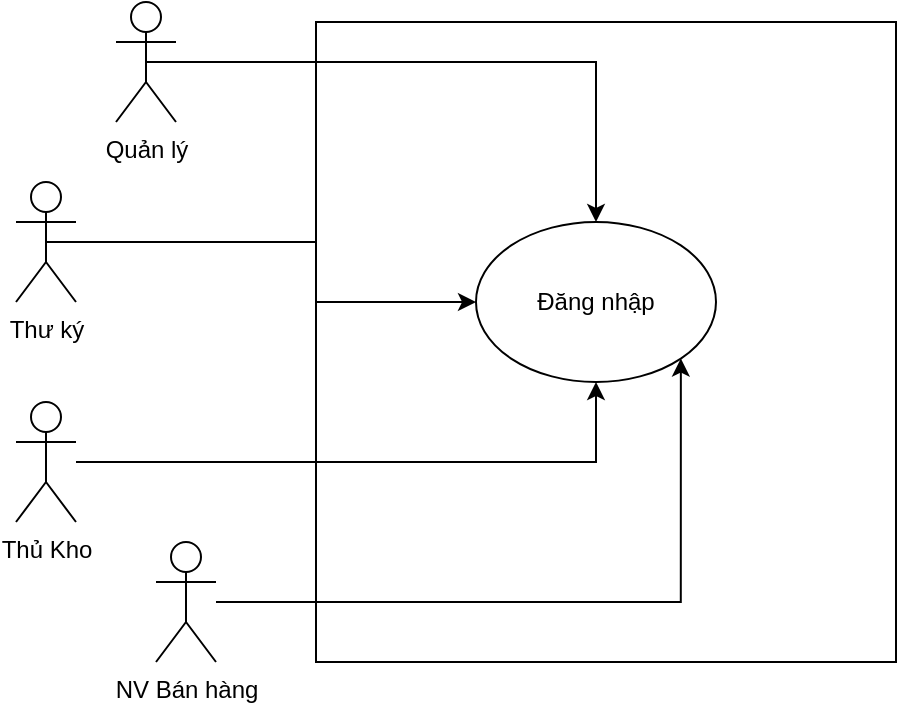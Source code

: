 <mxfile version="13.7.9" type="device"><diagram id="DQVoKfsTYg6tjB-uMbxP" name="Page-1"><mxGraphModel dx="710" dy="413" grid="1" gridSize="10" guides="1" tooltips="1" connect="1" arrows="1" fold="1" page="1" pageScale="1" pageWidth="850" pageHeight="1100" math="0" shadow="0"><root><mxCell id="0"/><mxCell id="1" parent="0"/><mxCell id="RhDcje0UBBqH9UnoFQN_-15" value="" style="rounded=0;whiteSpace=wrap;html=1;" vertex="1" parent="1"><mxGeometry x="310" y="90" width="290" height="320" as="geometry"/></mxCell><mxCell id="RhDcje0UBBqH9UnoFQN_-10" style="edgeStyle=orthogonalEdgeStyle;rounded=0;orthogonalLoop=1;jettySize=auto;html=1;exitX=0.5;exitY=0.5;exitDx=0;exitDy=0;exitPerimeter=0;" edge="1" parent="1" source="RhDcje0UBBqH9UnoFQN_-1" target="RhDcje0UBBqH9UnoFQN_-9"><mxGeometry relative="1" as="geometry"/></mxCell><mxCell id="RhDcje0UBBqH9UnoFQN_-1" value="Quản lý" style="shape=umlActor;verticalLabelPosition=bottom;verticalAlign=top;html=1;outlineConnect=0;" vertex="1" parent="1"><mxGeometry x="210" y="80" width="30" height="60" as="geometry"/></mxCell><mxCell id="RhDcje0UBBqH9UnoFQN_-11" style="edgeStyle=orthogonalEdgeStyle;rounded=0;orthogonalLoop=1;jettySize=auto;html=1;exitX=0.5;exitY=0.5;exitDx=0;exitDy=0;exitPerimeter=0;" edge="1" parent="1" source="RhDcje0UBBqH9UnoFQN_-2" target="RhDcje0UBBqH9UnoFQN_-9"><mxGeometry relative="1" as="geometry"><Array as="points"><mxPoint x="310" y="200"/><mxPoint x="310" y="230"/></Array></mxGeometry></mxCell><mxCell id="RhDcje0UBBqH9UnoFQN_-2" value="Thư ký" style="shape=umlActor;verticalLabelPosition=bottom;verticalAlign=top;html=1;outlineConnect=0;" vertex="1" parent="1"><mxGeometry x="160" y="170" width="30" height="60" as="geometry"/></mxCell><mxCell id="RhDcje0UBBqH9UnoFQN_-12" style="edgeStyle=orthogonalEdgeStyle;rounded=0;orthogonalLoop=1;jettySize=auto;html=1;entryX=0.5;entryY=1;entryDx=0;entryDy=0;" edge="1" parent="1" source="RhDcje0UBBqH9UnoFQN_-4" target="RhDcje0UBBqH9UnoFQN_-9"><mxGeometry relative="1" as="geometry"><Array as="points"><mxPoint x="450" y="310"/></Array></mxGeometry></mxCell><mxCell id="RhDcje0UBBqH9UnoFQN_-4" value="Thủ Kho" style="shape=umlActor;verticalLabelPosition=bottom;verticalAlign=top;html=1;outlineConnect=0;" vertex="1" parent="1"><mxGeometry x="160" y="280" width="30" height="60" as="geometry"/></mxCell><mxCell id="RhDcje0UBBqH9UnoFQN_-13" style="edgeStyle=orthogonalEdgeStyle;rounded=0;orthogonalLoop=1;jettySize=auto;html=1;entryX=1;entryY=1;entryDx=0;entryDy=0;" edge="1" parent="1" source="RhDcje0UBBqH9UnoFQN_-7" target="RhDcje0UBBqH9UnoFQN_-9"><mxGeometry relative="1" as="geometry"/></mxCell><mxCell id="RhDcje0UBBqH9UnoFQN_-7" value="NV Bán hàng" style="shape=umlActor;verticalLabelPosition=bottom;verticalAlign=top;html=1;outlineConnect=0;" vertex="1" parent="1"><mxGeometry x="230" y="350" width="30" height="60" as="geometry"/></mxCell><mxCell id="RhDcje0UBBqH9UnoFQN_-9" value="Đăng nhập" style="ellipse;whiteSpace=wrap;html=1;" vertex="1" parent="1"><mxGeometry x="390" y="190" width="120" height="80" as="geometry"/></mxCell></root></mxGraphModel></diagram></mxfile>